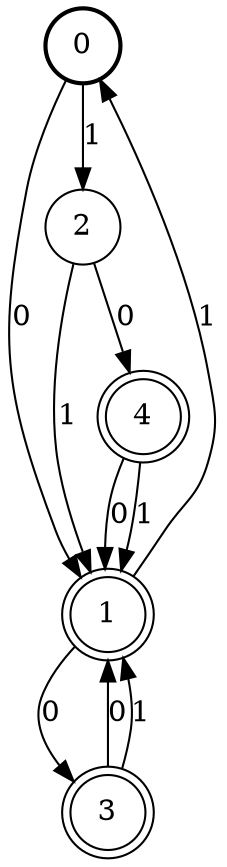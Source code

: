 digraph Automat {
    node [shape = circle];
    0 [style = "bold"];
    0 -> 1 [label = "0"];
    0 -> 2 [label = "1"];
    1 [peripheries=2]
    1 -> 3 [label = "0"];
    1 -> 0 [label = "1"];
    2 -> 4 [label = "0"];
    2 -> 1 [label = "1"];
    3 [peripheries=2]
    3 -> 1 [label = "0"];
    3 -> 1 [label = "1"];
    4 [peripheries=2]
    4 -> 1 [label = "0"];
    4 -> 1 [label = "1"];
}
